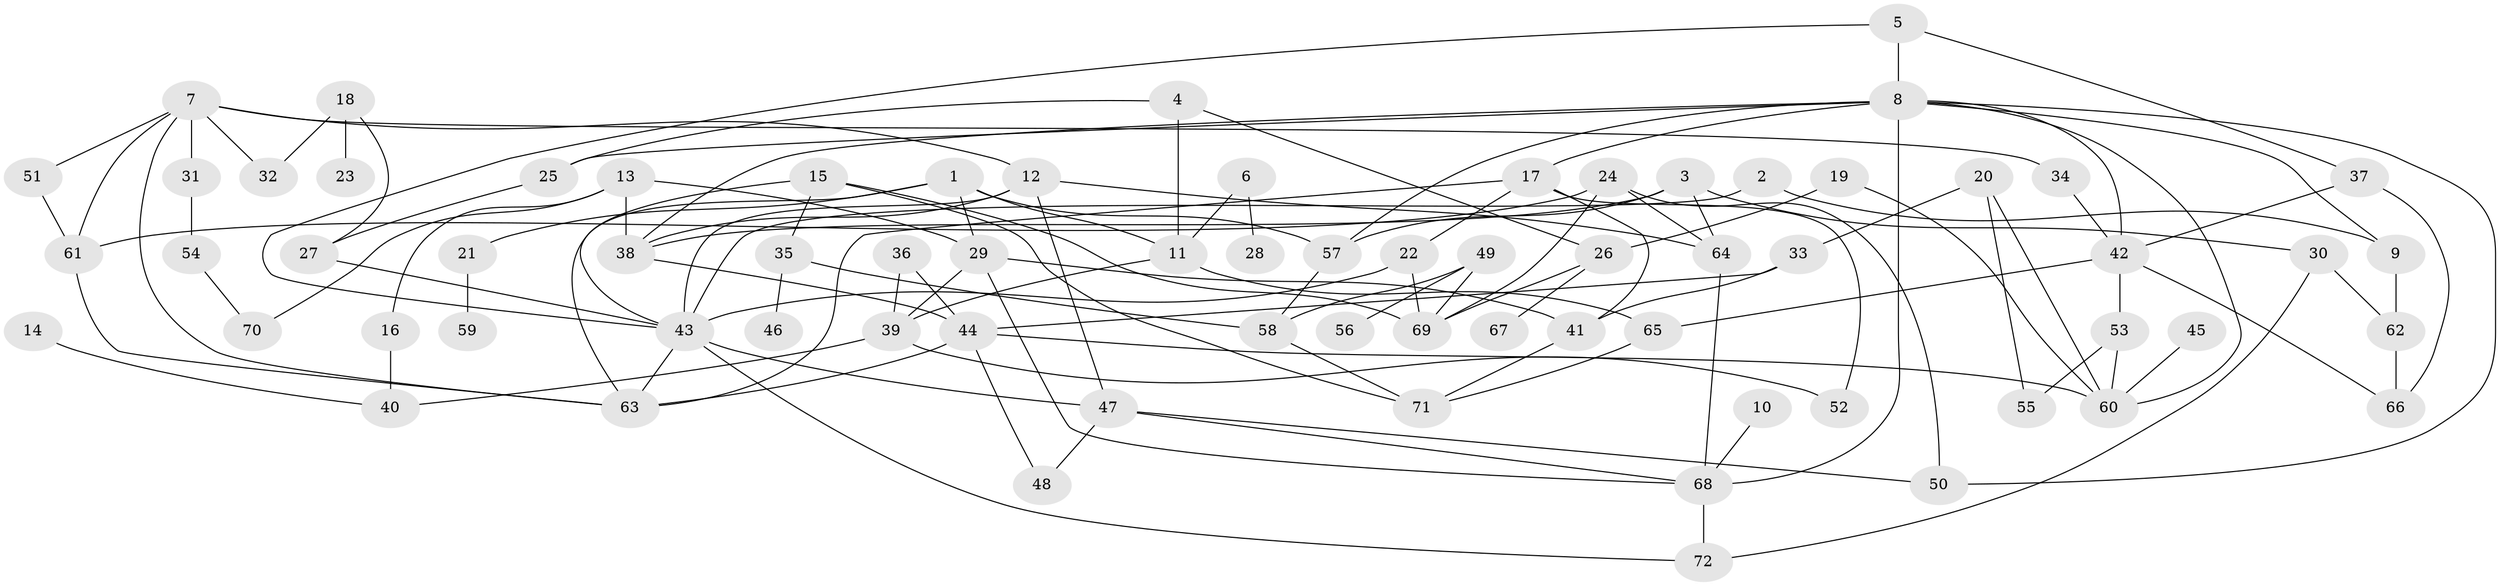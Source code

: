 // original degree distribution, {5: 0.041666666666666664, 4: 0.11805555555555555, 7: 0.020833333333333332, 8: 0.006944444444444444, 6: 0.04861111111111111, 2: 0.2847222222222222, 3: 0.25, 1: 0.22916666666666666}
// Generated by graph-tools (version 1.1) at 2025/01/03/09/25 03:01:02]
// undirected, 72 vertices, 122 edges
graph export_dot {
graph [start="1"]
  node [color=gray90,style=filled];
  1;
  2;
  3;
  4;
  5;
  6;
  7;
  8;
  9;
  10;
  11;
  12;
  13;
  14;
  15;
  16;
  17;
  18;
  19;
  20;
  21;
  22;
  23;
  24;
  25;
  26;
  27;
  28;
  29;
  30;
  31;
  32;
  33;
  34;
  35;
  36;
  37;
  38;
  39;
  40;
  41;
  42;
  43;
  44;
  45;
  46;
  47;
  48;
  49;
  50;
  51;
  52;
  53;
  54;
  55;
  56;
  57;
  58;
  59;
  60;
  61;
  62;
  63;
  64;
  65;
  66;
  67;
  68;
  69;
  70;
  71;
  72;
  1 -- 11 [weight=1.0];
  1 -- 21 [weight=1.0];
  1 -- 29 [weight=1.0];
  1 -- 57 [weight=1.0];
  1 -- 63 [weight=1.0];
  2 -- 9 [weight=1.0];
  2 -- 43 [weight=1.0];
  3 -- 30 [weight=1.0];
  3 -- 38 [weight=1.0];
  3 -- 57 [weight=1.0];
  3 -- 64 [weight=1.0];
  4 -- 11 [weight=1.0];
  4 -- 25 [weight=1.0];
  4 -- 26 [weight=1.0];
  5 -- 8 [weight=1.0];
  5 -- 37 [weight=1.0];
  5 -- 43 [weight=1.0];
  6 -- 11 [weight=1.0];
  6 -- 28 [weight=1.0];
  7 -- 12 [weight=1.0];
  7 -- 31 [weight=1.0];
  7 -- 32 [weight=1.0];
  7 -- 34 [weight=1.0];
  7 -- 51 [weight=1.0];
  7 -- 61 [weight=1.0];
  7 -- 63 [weight=1.0];
  8 -- 9 [weight=1.0];
  8 -- 17 [weight=1.0];
  8 -- 25 [weight=1.0];
  8 -- 38 [weight=1.0];
  8 -- 42 [weight=1.0];
  8 -- 50 [weight=1.0];
  8 -- 57 [weight=1.0];
  8 -- 60 [weight=1.0];
  8 -- 68 [weight=1.0];
  9 -- 62 [weight=1.0];
  10 -- 68 [weight=1.0];
  11 -- 39 [weight=1.0];
  11 -- 65 [weight=1.0];
  12 -- 38 [weight=1.0];
  12 -- 43 [weight=1.0];
  12 -- 47 [weight=1.0];
  12 -- 64 [weight=1.0];
  13 -- 16 [weight=1.0];
  13 -- 29 [weight=1.0];
  13 -- 38 [weight=1.0];
  13 -- 70 [weight=1.0];
  14 -- 40 [weight=1.0];
  15 -- 35 [weight=1.0];
  15 -- 43 [weight=1.0];
  15 -- 69 [weight=1.0];
  15 -- 71 [weight=1.0];
  16 -- 40 [weight=1.0];
  17 -- 22 [weight=1.0];
  17 -- 41 [weight=1.0];
  17 -- 52 [weight=1.0];
  17 -- 63 [weight=1.0];
  18 -- 23 [weight=1.0];
  18 -- 27 [weight=1.0];
  18 -- 32 [weight=1.0];
  19 -- 26 [weight=1.0];
  19 -- 60 [weight=1.0];
  20 -- 33 [weight=1.0];
  20 -- 55 [weight=1.0];
  20 -- 60 [weight=1.0];
  21 -- 59 [weight=1.0];
  22 -- 43 [weight=1.0];
  22 -- 69 [weight=2.0];
  24 -- 50 [weight=1.0];
  24 -- 61 [weight=1.0];
  24 -- 64 [weight=1.0];
  24 -- 69 [weight=1.0];
  25 -- 27 [weight=1.0];
  26 -- 67 [weight=1.0];
  26 -- 69 [weight=1.0];
  27 -- 43 [weight=1.0];
  29 -- 39 [weight=1.0];
  29 -- 41 [weight=1.0];
  29 -- 68 [weight=1.0];
  30 -- 62 [weight=1.0];
  30 -- 72 [weight=1.0];
  31 -- 54 [weight=1.0];
  33 -- 41 [weight=1.0];
  33 -- 44 [weight=1.0];
  34 -- 42 [weight=1.0];
  35 -- 46 [weight=1.0];
  35 -- 58 [weight=1.0];
  36 -- 39 [weight=1.0];
  36 -- 44 [weight=1.0];
  37 -- 42 [weight=1.0];
  37 -- 66 [weight=1.0];
  38 -- 44 [weight=1.0];
  39 -- 40 [weight=1.0];
  39 -- 52 [weight=1.0];
  41 -- 71 [weight=1.0];
  42 -- 53 [weight=1.0];
  42 -- 65 [weight=1.0];
  42 -- 66 [weight=1.0];
  43 -- 47 [weight=1.0];
  43 -- 63 [weight=1.0];
  43 -- 72 [weight=1.0];
  44 -- 48 [weight=1.0];
  44 -- 60 [weight=1.0];
  44 -- 63 [weight=1.0];
  45 -- 60 [weight=1.0];
  47 -- 48 [weight=1.0];
  47 -- 50 [weight=1.0];
  47 -- 68 [weight=1.0];
  49 -- 56 [weight=1.0];
  49 -- 58 [weight=1.0];
  49 -- 69 [weight=1.0];
  51 -- 61 [weight=1.0];
  53 -- 55 [weight=1.0];
  53 -- 60 [weight=1.0];
  54 -- 70 [weight=1.0];
  57 -- 58 [weight=1.0];
  58 -- 71 [weight=1.0];
  61 -- 63 [weight=1.0];
  62 -- 66 [weight=1.0];
  64 -- 68 [weight=1.0];
  65 -- 71 [weight=1.0];
  68 -- 72 [weight=1.0];
}
